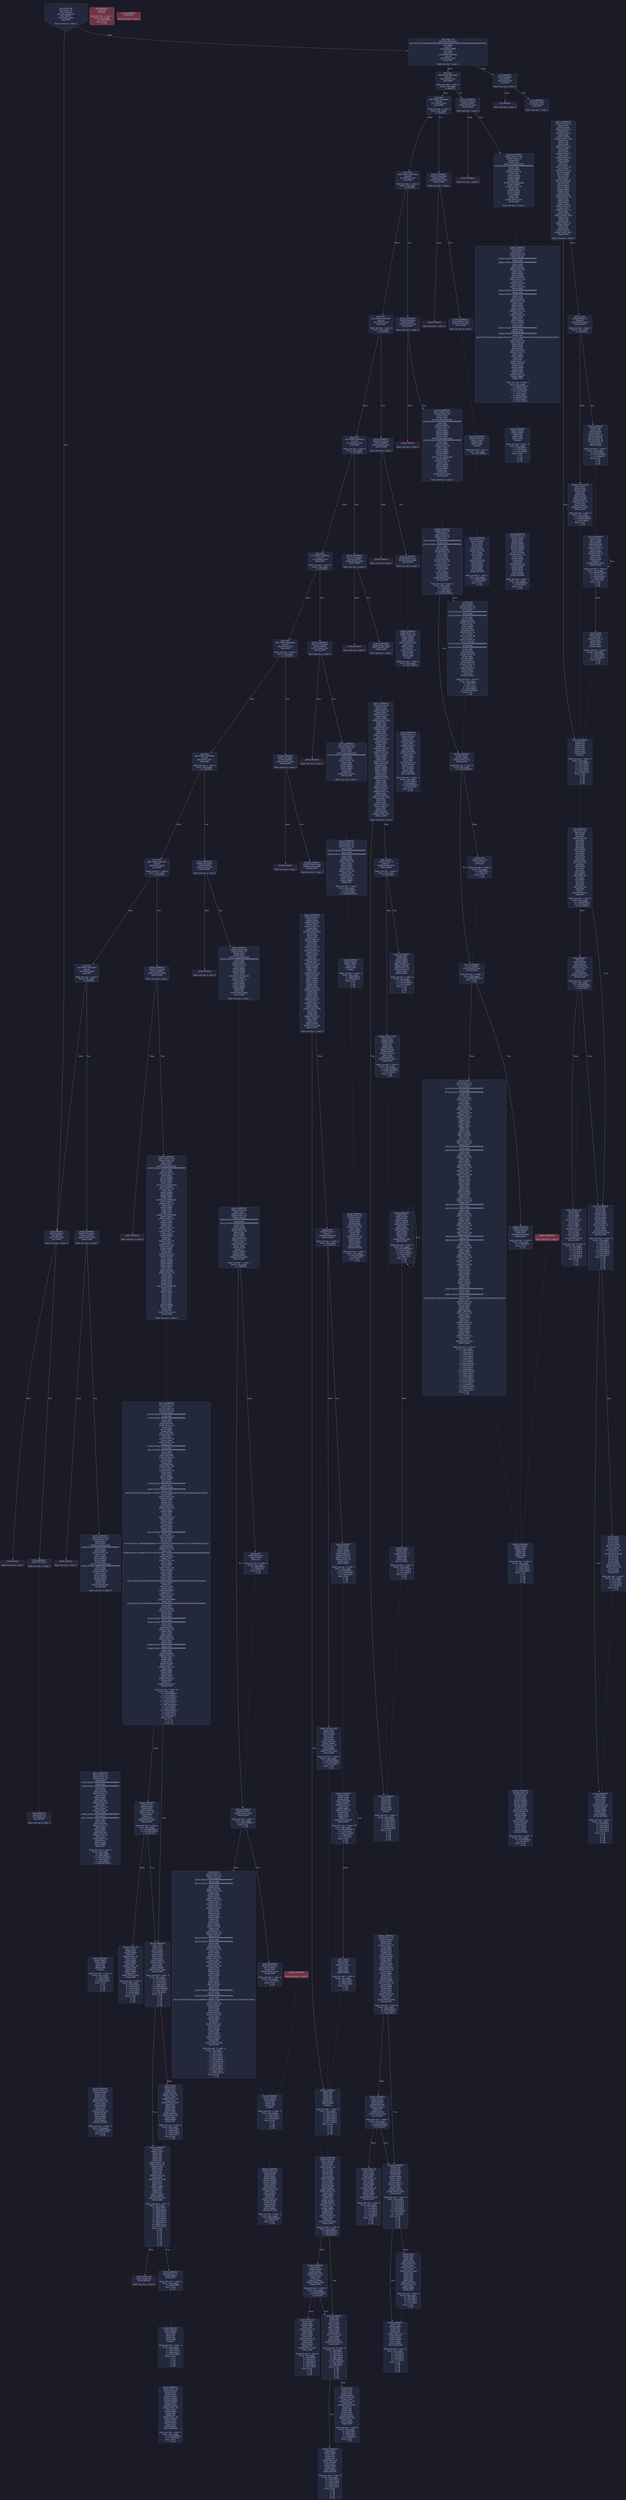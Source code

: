 digraph G {
    node [shape=box, style="filled, rounded", color="#565f89", fontcolor="#c0caf5", fontname="Helvetica", fillcolor="#24283b"];
    edge [color="#414868", fontcolor="#c0caf5", fontname="Helvetica"];
    bgcolor="#1a1b26";
    0 [ label = "[00] PUSH1 60
[02] PUSH1 40
[04] MSTORE
[05] CALLDATASIZE
[06] ISZERO
[07] PUSH2 00ad
[0a] JUMPI

Stack size req: 0, sizeΔ: 0
" shape = invhouse]
    1 [ label = "[0b] PUSH1 00
[0d] CALLDATALOAD
[0e] PUSH29 0100000000000000000000000000000000000000000000000000000000
[2c] SWAP1
[2d] DIV
[2e] PUSH4 ffffffff
[33] AND
[34] DUP1
[35] PUSH4 06fdde03
[3a] EQ
[3b] PUSH2 00c3
[3e] JUMPI

Stack size req: 0, sizeΔ: 1
"]
    2 [ label = "[3f] DUP1
[40] PUSH4 095ea7b3
[45] EQ
[46] PUSH2 015c
[49] JUMPI

Stack size req: 1, sizeΔ: 0
Entry->Op usage:
	0->69:EQ:1
"]
    3 [ label = "[4a] DUP1
[4b] PUSH4 18160ddd
[50] EQ
[51] PUSH2 01b3
[54] JUMPI

Stack size req: 1, sizeΔ: 0
Entry->Op usage:
	0->80:EQ:1
"]
    4 [ label = "[55] DUP1
[56] PUSH4 23b872dd
[5b] EQ
[5c] PUSH2 01d9
[5f] JUMPI

Stack size req: 1, sizeΔ: 0
Entry->Op usage:
	0->91:EQ:1
"]
    5 [ label = "[60] DUP1
[61] PUSH4 313ce567
[66] EQ
[67] PUSH2 024f
[6a] JUMPI

Stack size req: 1, sizeΔ: 0
Entry->Op usage:
	0->102:EQ:1
"]
    6 [ label = "[6b] DUP1
[6c] PUSH4 54fd4d50
[71] EQ
[72] PUSH2 027b
[75] JUMPI

Stack size req: 1, sizeΔ: 0
Entry->Op usage:
	0->113:EQ:1
"]
    7 [ label = "[76] DUP1
[77] PUSH4 70a08231
[7c] EQ
[7d] PUSH2 0314
[80] JUMPI

Stack size req: 1, sizeΔ: 0
Entry->Op usage:
	0->124:EQ:1
"]
    8 [ label = "[81] DUP1
[82] PUSH4 95d89b41
[87] EQ
[88] PUSH2 035e
[8b] JUMPI

Stack size req: 1, sizeΔ: 0
Entry->Op usage:
	0->135:EQ:1
"]
    9 [ label = "[8c] DUP1
[8d] PUSH4 a9059cbb
[92] EQ
[93] PUSH2 03f7
[96] JUMPI

Stack size req: 1, sizeΔ: 0
Entry->Op usage:
	0->146:EQ:1
"]
    10 [ label = "[97] DUP1
[98] PUSH4 cae9ca51
[9d] EQ
[9e] PUSH2 044e
[a1] JUMPI

Stack size req: 1, sizeΔ: 0
Entry->Op usage:
	0->157:EQ:1
"]
    11 [ label = "[a2] DUP1
[a3] PUSH4 dd62ed3e
[a8] EQ
[a9] PUSH2 04e8
[ac] JUMPI

Stack size req: 1, sizeΔ: 0
Entry->Op usage:
	0->168:EQ:1
"]
    12 [ label = "[ad] JUMPDEST
[ae] CALLVALUE
[af] ISZERO
[b0] PUSH2 00b5
[b3] JUMPI

Stack size req: 0, sizeΔ: 0
"]
    13 [ label = "[b4] INVALID

Stack size req: 0, sizeΔ: 0
" color = "red"]
    14 [ label = "[b5] JUMPDEST
[b6] PUSH2 00c1

Stack size req: 0, sizeΔ: 1
"]
    15 [ label = "[b9] JUMPDEST
[ba] PUSH1 00
[bc] PUSH1 00
[be] REVERT

Stack size req: 0, sizeΔ: 0
" color = "red"]
    16 [ label = "[bf] JUMPDEST
[c0] JUMP
Indirect!

Stack size req: 1, sizeΔ: -1
Entry->Op usage:
	0->192:JUMP:0
Entry->Exit:
	0->😵
" color = "teal" fillcolor = "#703440"]
    17 [ label = "[c1] JUMPDEST
[c2] STOP

Stack size req: 0, sizeΔ: 0
" color = "darkblue" fillcolor = "#703440"]
    18 [ label = "[c3] JUMPDEST
[c4] CALLVALUE
[c5] ISZERO
[c6] PUSH2 00cb
[c9] JUMPI

Stack size req: 0, sizeΔ: 0
"]
    19 [ label = "[ca] INVALID

Stack size req: 0, sizeΔ: 0
" color = "red"]
    20 [ label = "[cb] JUMPDEST
[cc] PUSH2 00d3
[cf] PUSH2 0551
[d2] JUMP

Stack size req: 0, sizeΔ: 1
"]
    21 [ label = "[d3] JUMPDEST
[d4] PUSH1 40
[d6] MLOAD
[d7] DUP1
[d8] DUP1
[d9] PUSH1 20
[db] ADD
[dc] DUP3
[dd] DUP2
[de] SUB
[df] DUP3
[e0] MSTORE
[e1] DUP4
[e2] DUP2
[e3] DUP2
[e4] MLOAD
[e5] DUP2
[e6] MSTORE
[e7] PUSH1 20
[e9] ADD
[ea] SWAP2
[eb] POP
[ec] DUP1
[ed] MLOAD
[ee] SWAP1
[ef] PUSH1 20
[f1] ADD
[f2] SWAP1
[f3] DUP1
[f4] DUP4
[f5] DUP4
[f6] PUSH1 00
[f8] DUP4
[f9] EQ
[fa] PUSH2 0122
[fd] JUMPI

Stack size req: 1, sizeΔ: 8
Entry->Op usage:
	0->228:MLOAD:0
	0->237:MLOAD:0
	0->241:ADD:1
"]
    22 [ label = "[fe] JUMPDEST
[ff] DUP1
[0100] MLOAD
[0101] DUP3
[0102] MSTORE
[0103] PUSH1 20
[0105] DUP4
[0106] GT
[0107] ISZERO
[0108] PUSH2 0122
[010b] JUMPI

Stack size req: 3, sizeΔ: 0
Entry->Op usage:
	0->256:MLOAD:0
	1->258:MSTORE:0
	2->262:GT:0
"]
    23 [ label = "[010c] PUSH1 20
[010e] DUP3
[010f] ADD
[0110] SWAP2
[0111] POP
[0112] PUSH1 20
[0114] DUP2
[0115] ADD
[0116] SWAP1
[0117] POP
[0118] PUSH1 20
[011a] DUP4
[011b] SUB
[011c] SWAP3
[011d] POP
[011e] PUSH2 00fe
[0121] JUMP

Stack size req: 3, sizeΔ: 0
Entry->Op usage:
	0->277:ADD:0
	0->279:POP:0
	1->271:ADD:0
	1->273:POP:0
	2->283:SUB:0
	2->285:POP:0
Entry->Exit:
	0->😵
	1->😵
	2->😵
"]
    24 [ label = "[0122] JUMPDEST
[0123] POP
[0124] POP
[0125] POP
[0126] SWAP1
[0127] POP
[0128] SWAP1
[0129] DUP2
[012a] ADD
[012b] SWAP1
[012c] PUSH1 1f
[012e] AND
[012f] DUP1
[0130] ISZERO
[0131] PUSH2 014e
[0134] JUMPI

Stack size req: 6, sizeΔ: -4
Entry->Op usage:
	0->291:POP:0
	1->292:POP:0
	2->293:POP:0
	3->298:ADD:0
	3->302:AND:1
	3->304:ISZERO:0
	4->295:POP:0
	5->298:ADD:1
Entry->Exit:
	0->😵
	1->😵
	2->😵
	3->0
	4->😵
	5->😵
"]
    25 [ label = "[0135] DUP1
[0136] DUP3
[0137] SUB
[0138] DUP1
[0139] MLOAD
[013a] PUSH1 01
[013c] DUP4
[013d] PUSH1 20
[013f] SUB
[0140] PUSH2 0100
[0143] EXP
[0144] SUB
[0145] NOT
[0146] AND
[0147] DUP2
[0148] MSTORE
[0149] PUSH1 20
[014b] ADD
[014c] SWAP2
[014d] POP

Stack size req: 2, sizeΔ: 0
Entry->Op usage:
	0->311:SUB:1
	0->319:SUB:1
	1->311:SUB:0
	1->333:POP:0
Entry->Exit:
	1->😵
"]
    26 [ label = "[014e] JUMPDEST
[014f] POP
[0150] SWAP3
[0151] POP
[0152] POP
[0153] POP
[0154] PUSH1 40
[0156] MLOAD
[0157] DUP1
[0158] SWAP2
[0159] SUB
[015a] SWAP1
[015b] RETURN

Stack size req: 5, sizeΔ: -5
Entry->Op usage:
	0->335:POP:0
	1->345:SUB:0
	2->338:POP:0
	3->339:POP:0
	4->337:POP:0
Entry->Exit:
	0->😵
	1->😵
	2->😵
	3->😵
	4->😵
" color = "darkblue"]
    27 [ label = "[015c] JUMPDEST
[015d] CALLVALUE
[015e] ISZERO
[015f] PUSH2 0164
[0162] JUMPI

Stack size req: 0, sizeΔ: 0
"]
    28 [ label = "[0163] INVALID

Stack size req: 0, sizeΔ: 0
" color = "red"]
    29 [ label = "[0164] JUMPDEST
[0165] PUSH2 0199
[0168] PUSH1 04
[016a] DUP1
[016b] DUP1
[016c] CALLDATALOAD
[016d] PUSH20 ffffffffffffffffffffffffffffffffffffffff
[0182] AND
[0183] SWAP1
[0184] PUSH1 20
[0186] ADD
[0187] SWAP1
[0188] SWAP2
[0189] SWAP1
[018a] DUP1
[018b] CALLDATALOAD
[018c] SWAP1
[018d] PUSH1 20
[018f] ADD
[0190] SWAP1
[0191] SWAP2
[0192] SWAP1
[0193] POP
[0194] POP
[0195] PUSH2 05ef
[0198] JUMP

Stack size req: 0, sizeΔ: 3
"]
    30 [ label = "[0199] JUMPDEST
[019a] PUSH1 40
[019c] MLOAD
[019d] DUP1
[019e] DUP3
[019f] ISZERO
[01a0] ISZERO
[01a1] ISZERO
[01a2] ISZERO
[01a3] DUP2
[01a4] MSTORE
[01a5] PUSH1 20
[01a7] ADD
[01a8] SWAP2
[01a9] POP
[01aa] POP
[01ab] PUSH1 40
[01ad] MLOAD
[01ae] DUP1
[01af] SWAP2
[01b0] SUB
[01b1] SWAP1
[01b2] RETURN

Stack size req: 1, sizeΔ: -1
Entry->Op usage:
	0->415:ISZERO:0
	0->425:POP:0
Entry->Exit:
	0->😵
" color = "darkblue"]
    31 [ label = "[01b3] JUMPDEST
[01b4] CALLVALUE
[01b5] ISZERO
[01b6] PUSH2 01bb
[01b9] JUMPI

Stack size req: 0, sizeΔ: 0
"]
    32 [ label = "[01ba] INVALID

Stack size req: 0, sizeΔ: 0
" color = "red"]
    33 [ label = "[01bb] JUMPDEST
[01bc] PUSH2 01c3
[01bf] PUSH2 06e2
[01c2] JUMP

Stack size req: 0, sizeΔ: 1
"]
    34 [ label = "[01c3] JUMPDEST
[01c4] PUSH1 40
[01c6] MLOAD
[01c7] DUP1
[01c8] DUP3
[01c9] DUP2
[01ca] MSTORE
[01cb] PUSH1 20
[01cd] ADD
[01ce] SWAP2
[01cf] POP
[01d0] POP
[01d1] PUSH1 40
[01d3] MLOAD
[01d4] DUP1
[01d5] SWAP2
[01d6] SUB
[01d7] SWAP1
[01d8] RETURN

Stack size req: 1, sizeΔ: -1
Entry->Op usage:
	0->458:MSTORE:1
	0->463:POP:0
Entry->Exit:
	0->😵
" color = "darkblue"]
    35 [ label = "[01d9] JUMPDEST
[01da] CALLVALUE
[01db] ISZERO
[01dc] PUSH2 01e1
[01df] JUMPI

Stack size req: 0, sizeΔ: 0
"]
    36 [ label = "[01e0] INVALID

Stack size req: 0, sizeΔ: 0
" color = "red"]
    37 [ label = "[01e1] JUMPDEST
[01e2] PUSH2 0235
[01e5] PUSH1 04
[01e7] DUP1
[01e8] DUP1
[01e9] CALLDATALOAD
[01ea] PUSH20 ffffffffffffffffffffffffffffffffffffffff
[01ff] AND
[0200] SWAP1
[0201] PUSH1 20
[0203] ADD
[0204] SWAP1
[0205] SWAP2
[0206] SWAP1
[0207] DUP1
[0208] CALLDATALOAD
[0209] PUSH20 ffffffffffffffffffffffffffffffffffffffff
[021e] AND
[021f] SWAP1
[0220] PUSH1 20
[0222] ADD
[0223] SWAP1
[0224] SWAP2
[0225] SWAP1
[0226] DUP1
[0227] CALLDATALOAD
[0228] SWAP1
[0229] PUSH1 20
[022b] ADD
[022c] SWAP1
[022d] SWAP2
[022e] SWAP1
[022f] POP
[0230] POP
[0231] PUSH2 06e8
[0234] JUMP

Stack size req: 0, sizeΔ: 4
"]
    38 [ label = "[0235] JUMPDEST
[0236] PUSH1 40
[0238] MLOAD
[0239] DUP1
[023a] DUP3
[023b] ISZERO
[023c] ISZERO
[023d] ISZERO
[023e] ISZERO
[023f] DUP2
[0240] MSTORE
[0241] PUSH1 20
[0243] ADD
[0244] SWAP2
[0245] POP
[0246] POP
[0247] PUSH1 40
[0249] MLOAD
[024a] DUP1
[024b] SWAP2
[024c] SUB
[024d] SWAP1
[024e] RETURN

Stack size req: 1, sizeΔ: -1
Entry->Op usage:
	0->571:ISZERO:0
	0->581:POP:0
Entry->Exit:
	0->😵
" color = "darkblue"]
    39 [ label = "[024f] JUMPDEST
[0250] CALLVALUE
[0251] ISZERO
[0252] PUSH2 0257
[0255] JUMPI

Stack size req: 0, sizeΔ: 0
"]
    40 [ label = "[0256] INVALID

Stack size req: 0, sizeΔ: 0
" color = "red"]
    41 [ label = "[0257] JUMPDEST
[0258] PUSH2 025f
[025b] PUSH2 0969
[025e] JUMP

Stack size req: 0, sizeΔ: 1
"]
    42 [ label = "[025f] JUMPDEST
[0260] PUSH1 40
[0262] MLOAD
[0263] DUP1
[0264] DUP3
[0265] PUSH1 ff
[0267] AND
[0268] PUSH1 ff
[026a] AND
[026b] DUP2
[026c] MSTORE
[026d] PUSH1 20
[026f] ADD
[0270] SWAP2
[0271] POP
[0272] POP
[0273] PUSH1 40
[0275] MLOAD
[0276] DUP1
[0277] SWAP2
[0278] SUB
[0279] SWAP1
[027a] RETURN

Stack size req: 1, sizeΔ: -1
Entry->Op usage:
	0->615:AND:1
	0->618:AND:1
	0->620:MSTORE:1
	0->625:POP:0
Entry->Exit:
	0->😵
" color = "darkblue"]
    43 [ label = "[027b] JUMPDEST
[027c] CALLVALUE
[027d] ISZERO
[027e] PUSH2 0283
[0281] JUMPI

Stack size req: 0, sizeΔ: 0
"]
    44 [ label = "[0282] INVALID

Stack size req: 0, sizeΔ: 0
" color = "red"]
    45 [ label = "[0283] JUMPDEST
[0284] PUSH2 028b
[0287] PUSH2 097c
[028a] JUMP

Stack size req: 0, sizeΔ: 1
"]
    46 [ label = "[028b] JUMPDEST
[028c] PUSH1 40
[028e] MLOAD
[028f] DUP1
[0290] DUP1
[0291] PUSH1 20
[0293] ADD
[0294] DUP3
[0295] DUP2
[0296] SUB
[0297] DUP3
[0298] MSTORE
[0299] DUP4
[029a] DUP2
[029b] DUP2
[029c] MLOAD
[029d] DUP2
[029e] MSTORE
[029f] PUSH1 20
[02a1] ADD
[02a2] SWAP2
[02a3] POP
[02a4] DUP1
[02a5] MLOAD
[02a6] SWAP1
[02a7] PUSH1 20
[02a9] ADD
[02aa] SWAP1
[02ab] DUP1
[02ac] DUP4
[02ad] DUP4
[02ae] PUSH1 00
[02b0] DUP4
[02b1] EQ
[02b2] PUSH2 02da
[02b5] JUMPI

Stack size req: 1, sizeΔ: 8
Entry->Op usage:
	0->668:MLOAD:0
	0->677:MLOAD:0
	0->681:ADD:1
"]
    47 [ label = "[02b6] JUMPDEST
[02b7] DUP1
[02b8] MLOAD
[02b9] DUP3
[02ba] MSTORE
[02bb] PUSH1 20
[02bd] DUP4
[02be] GT
[02bf] ISZERO
[02c0] PUSH2 02da
[02c3] JUMPI

Stack size req: 3, sizeΔ: 0
Entry->Op usage:
	0->696:MLOAD:0
	1->698:MSTORE:0
	2->702:GT:0
"]
    48 [ label = "[02c4] PUSH1 20
[02c6] DUP3
[02c7] ADD
[02c8] SWAP2
[02c9] POP
[02ca] PUSH1 20
[02cc] DUP2
[02cd] ADD
[02ce] SWAP1
[02cf] POP
[02d0] PUSH1 20
[02d2] DUP4
[02d3] SUB
[02d4] SWAP3
[02d5] POP
[02d6] PUSH2 02b6
[02d9] JUMP

Stack size req: 3, sizeΔ: 0
Entry->Op usage:
	0->717:ADD:0
	0->719:POP:0
	1->711:ADD:0
	1->713:POP:0
	2->723:SUB:0
	2->725:POP:0
Entry->Exit:
	0->😵
	1->😵
	2->😵
"]
    49 [ label = "[02da] JUMPDEST
[02db] POP
[02dc] POP
[02dd] POP
[02de] SWAP1
[02df] POP
[02e0] SWAP1
[02e1] DUP2
[02e2] ADD
[02e3] SWAP1
[02e4] PUSH1 1f
[02e6] AND
[02e7] DUP1
[02e8] ISZERO
[02e9] PUSH2 0306
[02ec] JUMPI

Stack size req: 6, sizeΔ: -4
Entry->Op usage:
	0->731:POP:0
	1->732:POP:0
	2->733:POP:0
	3->738:ADD:0
	3->742:AND:1
	3->744:ISZERO:0
	4->735:POP:0
	5->738:ADD:1
Entry->Exit:
	0->😵
	1->😵
	2->😵
	3->0
	4->😵
	5->😵
"]
    50 [ label = "[02ed] DUP1
[02ee] DUP3
[02ef] SUB
[02f0] DUP1
[02f1] MLOAD
[02f2] PUSH1 01
[02f4] DUP4
[02f5] PUSH1 20
[02f7] SUB
[02f8] PUSH2 0100
[02fb] EXP
[02fc] SUB
[02fd] NOT
[02fe] AND
[02ff] DUP2
[0300] MSTORE
[0301] PUSH1 20
[0303] ADD
[0304] SWAP2
[0305] POP

Stack size req: 2, sizeΔ: 0
Entry->Op usage:
	0->751:SUB:1
	0->759:SUB:1
	1->751:SUB:0
	1->773:POP:0
Entry->Exit:
	1->😵
"]
    51 [ label = "[0306] JUMPDEST
[0307] POP
[0308] SWAP3
[0309] POP
[030a] POP
[030b] POP
[030c] PUSH1 40
[030e] MLOAD
[030f] DUP1
[0310] SWAP2
[0311] SUB
[0312] SWAP1
[0313] RETURN

Stack size req: 5, sizeΔ: -5
Entry->Op usage:
	0->775:POP:0
	1->785:SUB:0
	2->778:POP:0
	3->779:POP:0
	4->777:POP:0
Entry->Exit:
	0->😵
	1->😵
	2->😵
	3->😵
	4->😵
" color = "darkblue"]
    52 [ label = "[0314] JUMPDEST
[0315] CALLVALUE
[0316] ISZERO
[0317] PUSH2 031c
[031a] JUMPI

Stack size req: 0, sizeΔ: 0
"]
    53 [ label = "[031b] INVALID

Stack size req: 0, sizeΔ: 0
" color = "red"]
    54 [ label = "[031c] JUMPDEST
[031d] PUSH2 0348
[0320] PUSH1 04
[0322] DUP1
[0323] DUP1
[0324] CALLDATALOAD
[0325] PUSH20 ffffffffffffffffffffffffffffffffffffffff
[033a] AND
[033b] SWAP1
[033c] PUSH1 20
[033e] ADD
[033f] SWAP1
[0340] SWAP2
[0341] SWAP1
[0342] POP
[0343] POP
[0344] PUSH2 0a1a
[0347] JUMP

Stack size req: 0, sizeΔ: 2
"]
    55 [ label = "[0348] JUMPDEST
[0349] PUSH1 40
[034b] MLOAD
[034c] DUP1
[034d] DUP3
[034e] DUP2
[034f] MSTORE
[0350] PUSH1 20
[0352] ADD
[0353] SWAP2
[0354] POP
[0355] POP
[0356] PUSH1 40
[0358] MLOAD
[0359] DUP1
[035a] SWAP2
[035b] SUB
[035c] SWAP1
[035d] RETURN

Stack size req: 1, sizeΔ: -1
Entry->Op usage:
	0->847:MSTORE:1
	0->852:POP:0
Entry->Exit:
	0->😵
" color = "darkblue"]
    56 [ label = "[035e] JUMPDEST
[035f] CALLVALUE
[0360] ISZERO
[0361] PUSH2 0366
[0364] JUMPI

Stack size req: 0, sizeΔ: 0
"]
    57 [ label = "[0365] INVALID

Stack size req: 0, sizeΔ: 0
" color = "red"]
    58 [ label = "[0366] JUMPDEST
[0367] PUSH2 036e
[036a] PUSH2 0a64
[036d] JUMP

Stack size req: 0, sizeΔ: 1
"]
    59 [ label = "[036e] JUMPDEST
[036f] PUSH1 40
[0371] MLOAD
[0372] DUP1
[0373] DUP1
[0374] PUSH1 20
[0376] ADD
[0377] DUP3
[0378] DUP2
[0379] SUB
[037a] DUP3
[037b] MSTORE
[037c] DUP4
[037d] DUP2
[037e] DUP2
[037f] MLOAD
[0380] DUP2
[0381] MSTORE
[0382] PUSH1 20
[0384] ADD
[0385] SWAP2
[0386] POP
[0387] DUP1
[0388] MLOAD
[0389] SWAP1
[038a] PUSH1 20
[038c] ADD
[038d] SWAP1
[038e] DUP1
[038f] DUP4
[0390] DUP4
[0391] PUSH1 00
[0393] DUP4
[0394] EQ
[0395] PUSH2 03bd
[0398] JUMPI

Stack size req: 1, sizeΔ: 8
Entry->Op usage:
	0->895:MLOAD:0
	0->904:MLOAD:0
	0->908:ADD:1
"]
    60 [ label = "[0399] JUMPDEST
[039a] DUP1
[039b] MLOAD
[039c] DUP3
[039d] MSTORE
[039e] PUSH1 20
[03a0] DUP4
[03a1] GT
[03a2] ISZERO
[03a3] PUSH2 03bd
[03a6] JUMPI

Stack size req: 3, sizeΔ: 0
Entry->Op usage:
	0->923:MLOAD:0
	1->925:MSTORE:0
	2->929:GT:0
"]
    61 [ label = "[03a7] PUSH1 20
[03a9] DUP3
[03aa] ADD
[03ab] SWAP2
[03ac] POP
[03ad] PUSH1 20
[03af] DUP2
[03b0] ADD
[03b1] SWAP1
[03b2] POP
[03b3] PUSH1 20
[03b5] DUP4
[03b6] SUB
[03b7] SWAP3
[03b8] POP
[03b9] PUSH2 0399
[03bc] JUMP

Stack size req: 3, sizeΔ: 0
Entry->Op usage:
	0->944:ADD:0
	0->946:POP:0
	1->938:ADD:0
	1->940:POP:0
	2->950:SUB:0
	2->952:POP:0
Entry->Exit:
	0->😵
	1->😵
	2->😵
"]
    62 [ label = "[03bd] JUMPDEST
[03be] POP
[03bf] POP
[03c0] POP
[03c1] SWAP1
[03c2] POP
[03c3] SWAP1
[03c4] DUP2
[03c5] ADD
[03c6] SWAP1
[03c7] PUSH1 1f
[03c9] AND
[03ca] DUP1
[03cb] ISZERO
[03cc] PUSH2 03e9
[03cf] JUMPI

Stack size req: 6, sizeΔ: -4
Entry->Op usage:
	0->958:POP:0
	1->959:POP:0
	2->960:POP:0
	3->965:ADD:0
	3->969:AND:1
	3->971:ISZERO:0
	4->962:POP:0
	5->965:ADD:1
Entry->Exit:
	0->😵
	1->😵
	2->😵
	3->0
	4->😵
	5->😵
"]
    63 [ label = "[03d0] DUP1
[03d1] DUP3
[03d2] SUB
[03d3] DUP1
[03d4] MLOAD
[03d5] PUSH1 01
[03d7] DUP4
[03d8] PUSH1 20
[03da] SUB
[03db] PUSH2 0100
[03de] EXP
[03df] SUB
[03e0] NOT
[03e1] AND
[03e2] DUP2
[03e3] MSTORE
[03e4] PUSH1 20
[03e6] ADD
[03e7] SWAP2
[03e8] POP

Stack size req: 2, sizeΔ: 0
Entry->Op usage:
	0->978:SUB:1
	0->986:SUB:1
	1->978:SUB:0
	1->1000:POP:0
Entry->Exit:
	1->😵
"]
    64 [ label = "[03e9] JUMPDEST
[03ea] POP
[03eb] SWAP3
[03ec] POP
[03ed] POP
[03ee] POP
[03ef] PUSH1 40
[03f1] MLOAD
[03f2] DUP1
[03f3] SWAP2
[03f4] SUB
[03f5] SWAP1
[03f6] RETURN

Stack size req: 5, sizeΔ: -5
Entry->Op usage:
	0->1002:POP:0
	1->1012:SUB:0
	2->1005:POP:0
	3->1006:POP:0
	4->1004:POP:0
Entry->Exit:
	0->😵
	1->😵
	2->😵
	3->😵
	4->😵
" color = "darkblue"]
    65 [ label = "[03f7] JUMPDEST
[03f8] CALLVALUE
[03f9] ISZERO
[03fa] PUSH2 03ff
[03fd] JUMPI

Stack size req: 0, sizeΔ: 0
"]
    66 [ label = "[03fe] INVALID

Stack size req: 0, sizeΔ: 0
" color = "red"]
    67 [ label = "[03ff] JUMPDEST
[0400] PUSH2 0434
[0403] PUSH1 04
[0405] DUP1
[0406] DUP1
[0407] CALLDATALOAD
[0408] PUSH20 ffffffffffffffffffffffffffffffffffffffff
[041d] AND
[041e] SWAP1
[041f] PUSH1 20
[0421] ADD
[0422] SWAP1
[0423] SWAP2
[0424] SWAP1
[0425] DUP1
[0426] CALLDATALOAD
[0427] SWAP1
[0428] PUSH1 20
[042a] ADD
[042b] SWAP1
[042c] SWAP2
[042d] SWAP1
[042e] POP
[042f] POP
[0430] PUSH2 0b02
[0433] JUMP

Stack size req: 0, sizeΔ: 3
"]
    68 [ label = "[0434] JUMPDEST
[0435] PUSH1 40
[0437] MLOAD
[0438] DUP1
[0439] DUP3
[043a] ISZERO
[043b] ISZERO
[043c] ISZERO
[043d] ISZERO
[043e] DUP2
[043f] MSTORE
[0440] PUSH1 20
[0442] ADD
[0443] SWAP2
[0444] POP
[0445] POP
[0446] PUSH1 40
[0448] MLOAD
[0449] DUP1
[044a] SWAP2
[044b] SUB
[044c] SWAP1
[044d] RETURN

Stack size req: 1, sizeΔ: -1
Entry->Op usage:
	0->1082:ISZERO:0
	0->1092:POP:0
Entry->Exit:
	0->😵
" color = "darkblue"]
    69 [ label = "[044e] JUMPDEST
[044f] CALLVALUE
[0450] ISZERO
[0451] PUSH2 0456
[0454] JUMPI

Stack size req: 0, sizeΔ: 0
"]
    70 [ label = "[0455] INVALID

Stack size req: 0, sizeΔ: 0
" color = "red"]
    71 [ label = "[0456] JUMPDEST
[0457] PUSH2 04ce
[045a] PUSH1 04
[045c] DUP1
[045d] DUP1
[045e] CALLDATALOAD
[045f] PUSH20 ffffffffffffffffffffffffffffffffffffffff
[0474] AND
[0475] SWAP1
[0476] PUSH1 20
[0478] ADD
[0479] SWAP1
[047a] SWAP2
[047b] SWAP1
[047c] DUP1
[047d] CALLDATALOAD
[047e] SWAP1
[047f] PUSH1 20
[0481] ADD
[0482] SWAP1
[0483] SWAP2
[0484] SWAP1
[0485] DUP1
[0486] CALLDATALOAD
[0487] SWAP1
[0488] PUSH1 20
[048a] ADD
[048b] SWAP1
[048c] DUP3
[048d] ADD
[048e] DUP1
[048f] CALLDATALOAD
[0490] SWAP1
[0491] PUSH1 20
[0493] ADD
[0494] SWAP1
[0495] DUP1
[0496] DUP1
[0497] PUSH1 1f
[0499] ADD
[049a] PUSH1 20
[049c] DUP1
[049d] SWAP2
[049e] DIV
[049f] MUL
[04a0] PUSH1 20
[04a2] ADD
[04a3] PUSH1 40
[04a5] MLOAD
[04a6] SWAP1
[04a7] DUP2
[04a8] ADD
[04a9] PUSH1 40
[04ab] MSTORE
[04ac] DUP1
[04ad] SWAP4
[04ae] SWAP3
[04af] SWAP2
[04b0] SWAP1
[04b1] DUP2
[04b2] DUP2
[04b3] MSTORE
[04b4] PUSH1 20
[04b6] ADD
[04b7] DUP4
[04b8] DUP4
[04b9] DUP1
[04ba] DUP3
[04bb] DUP5
[04bc] CALLDATACOPY
[04bd] DUP3
[04be] ADD
[04bf] SWAP2
[04c0] POP
[04c1] POP
[04c2] POP
[04c3] POP
[04c4] POP
[04c5] POP
[04c6] SWAP2
[04c7] SWAP1
[04c8] POP
[04c9] POP
[04ca] PUSH2 0c70
[04cd] JUMP

Stack size req: 0, sizeΔ: 4
"]
    72 [ label = "[04ce] JUMPDEST
[04cf] PUSH1 40
[04d1] MLOAD
[04d2] DUP1
[04d3] DUP3
[04d4] ISZERO
[04d5] ISZERO
[04d6] ISZERO
[04d7] ISZERO
[04d8] DUP2
[04d9] MSTORE
[04da] PUSH1 20
[04dc] ADD
[04dd] SWAP2
[04de] POP
[04df] POP
[04e0] PUSH1 40
[04e2] MLOAD
[04e3] DUP1
[04e4] SWAP2
[04e5] SUB
[04e6] SWAP1
[04e7] RETURN

Stack size req: 1, sizeΔ: -1
Entry->Op usage:
	0->1236:ISZERO:0
	0->1246:POP:0
Entry->Exit:
	0->😵
" color = "darkblue"]
    73 [ label = "[04e8] JUMPDEST
[04e9] CALLVALUE
[04ea] ISZERO
[04eb] PUSH2 04f0
[04ee] JUMPI

Stack size req: 0, sizeΔ: 0
"]
    74 [ label = "[04ef] INVALID

Stack size req: 0, sizeΔ: 0
" color = "red"]
    75 [ label = "[04f0] JUMPDEST
[04f1] PUSH2 053b
[04f4] PUSH1 04
[04f6] DUP1
[04f7] DUP1
[04f8] CALLDATALOAD
[04f9] PUSH20 ffffffffffffffffffffffffffffffffffffffff
[050e] AND
[050f] SWAP1
[0510] PUSH1 20
[0512] ADD
[0513] SWAP1
[0514] SWAP2
[0515] SWAP1
[0516] DUP1
[0517] CALLDATALOAD
[0518] PUSH20 ffffffffffffffffffffffffffffffffffffffff
[052d] AND
[052e] SWAP1
[052f] PUSH1 20
[0531] ADD
[0532] SWAP1
[0533] SWAP2
[0534] SWAP1
[0535] POP
[0536] POP
[0537] PUSH2 0f21
[053a] JUMP

Stack size req: 0, sizeΔ: 3
"]
    76 [ label = "[053b] JUMPDEST
[053c] PUSH1 40
[053e] MLOAD
[053f] DUP1
[0540] DUP3
[0541] DUP2
[0542] MSTORE
[0543] PUSH1 20
[0545] ADD
[0546] SWAP2
[0547] POP
[0548] POP
[0549] PUSH1 40
[054b] MLOAD
[054c] DUP1
[054d] SWAP2
[054e] SUB
[054f] SWAP1
[0550] RETURN

Stack size req: 1, sizeΔ: -1
Entry->Op usage:
	0->1346:MSTORE:1
	0->1351:POP:0
Entry->Exit:
	0->😵
" color = "darkblue"]
    77 [ label = "[0551] JUMPDEST
[0552] PUSH1 03
[0554] DUP1
[0555] SLOAD
[0556] PUSH1 01
[0558] DUP2
[0559] PUSH1 01
[055b] AND
[055c] ISZERO
[055d] PUSH2 0100
[0560] MUL
[0561] SUB
[0562] AND
[0563] PUSH1 02
[0565] SWAP1
[0566] DIV
[0567] DUP1
[0568] PUSH1 1f
[056a] ADD
[056b] PUSH1 20
[056d] DUP1
[056e] SWAP2
[056f] DIV
[0570] MUL
[0571] PUSH1 20
[0573] ADD
[0574] PUSH1 40
[0576] MLOAD
[0577] SWAP1
[0578] DUP2
[0579] ADD
[057a] PUSH1 40
[057c] MSTORE
[057d] DUP1
[057e] SWAP3
[057f] SWAP2
[0580] SWAP1
[0581] DUP2
[0582] DUP2
[0583] MSTORE
[0584] PUSH1 20
[0586] ADD
[0587] DUP3
[0588] DUP1
[0589] SLOAD
[058a] PUSH1 01
[058c] DUP2
[058d] PUSH1 01
[058f] AND
[0590] ISZERO
[0591] PUSH2 0100
[0594] MUL
[0595] SUB
[0596] AND
[0597] PUSH1 02
[0599] SWAP1
[059a] DIV
[059b] DUP1
[059c] ISZERO
[059d] PUSH2 05e7
[05a0] JUMPI

Stack size req: 0, sizeΔ: 6
"]
    78 [ label = "[05a1] DUP1
[05a2] PUSH1 1f
[05a4] LT
[05a5] PUSH2 05bc
[05a8] JUMPI

Stack size req: 1, sizeΔ: 0
Entry->Op usage:
	0->1444:LT:1
"]
    79 [ label = "[05a9] PUSH2 0100
[05ac] DUP1
[05ad] DUP4
[05ae] SLOAD
[05af] DIV
[05b0] MUL
[05b1] DUP4
[05b2] MSTORE
[05b3] SWAP2
[05b4] PUSH1 20
[05b6] ADD
[05b7] SWAP2
[05b8] PUSH2 05e7
[05bb] JUMP

Stack size req: 3, sizeΔ: 0
Entry->Op usage:
	1->1454:SLOAD:0
	2->1458:MSTORE:0
	2->1462:ADD:1
Entry->Exit:
	2->😵
"]
    80 [ label = "[05bc] JUMPDEST
[05bd] DUP3
[05be] ADD
[05bf] SWAP2
[05c0] SWAP1
[05c1] PUSH1 00
[05c3] MSTORE
[05c4] PUSH1 20
[05c6] PUSH1 00
[05c8] SHA3
[05c9] SWAP1

Stack size req: 3, sizeΔ: 0
Entry->Op usage:
	0->1470:ADD:1
	1->1475:MSTORE:1
	2->1470:ADD:0
Entry->Exit:
	0->😵
	1->😵
	2->0
"]
    81 [ label = "[05ca] JUMPDEST
[05cb] DUP2
[05cc] SLOAD
[05cd] DUP2
[05ce] MSTORE
[05cf] SWAP1
[05d0] PUSH1 01
[05d2] ADD
[05d3] SWAP1
[05d4] PUSH1 20
[05d6] ADD
[05d7] DUP1
[05d8] DUP4
[05d9] GT
[05da] PUSH2 05ca
[05dd] JUMPI

Stack size req: 3, sizeΔ: 0
Entry->Op usage:
	0->1486:MSTORE:0
	0->1494:ADD:1
	1->1484:SLOAD:0
	1->1490:ADD:1
	2->1497:GT:0
Entry->Exit:
	0->😵
	1->😵
"]
    82 [ label = "[05de] DUP3
[05df] SWAP1
[05e0] SUB
[05e1] PUSH1 1f
[05e3] AND
[05e4] DUP3
[05e5] ADD
[05e6] SWAP2

Stack size req: 3, sizeΔ: 0
Entry->Op usage:
	0->1504:SUB:0
	2->1504:SUB:1
	2->1509:ADD:0
Entry->Exit:
	0->😵
	2->0
"]
    83 [ label = "[05e7] JUMPDEST
[05e8] POP
[05e9] POP
[05ea] POP
[05eb] POP
[05ec] POP
[05ed] DUP2
[05ee] JUMP
Indirect!

Stack size req: 7, sizeΔ: -5
Entry->Op usage:
	0->1512:POP:0
	1->1513:POP:0
	2->1514:POP:0
	3->1515:POP:0
	4->1516:POP:0
	6->1518:JUMP:0
Entry->Exit:
	0->😵
	1->😵
	2->😵
	3->😵
	4->😵
" color = "teal"]
    84 [ label = "[05ef] JUMPDEST
[05f0] PUSH1 00
[05f2] DUP2
[05f3] PUSH1 02
[05f5] PUSH1 00
[05f7] CALLER
[05f8] PUSH20 ffffffffffffffffffffffffffffffffffffffff
[060d] AND
[060e] PUSH20 ffffffffffffffffffffffffffffffffffffffff
[0623] AND
[0624] DUP2
[0625] MSTORE
[0626] PUSH1 20
[0628] ADD
[0629] SWAP1
[062a] DUP2
[062b] MSTORE
[062c] PUSH1 20
[062e] ADD
[062f] PUSH1 00
[0631] SHA3
[0632] PUSH1 00
[0634] DUP6
[0635] PUSH20 ffffffffffffffffffffffffffffffffffffffff
[064a] AND
[064b] PUSH20 ffffffffffffffffffffffffffffffffffffffff
[0660] AND
[0661] DUP2
[0662] MSTORE
[0663] PUSH1 20
[0665] ADD
[0666] SWAP1
[0667] DUP2
[0668] MSTORE
[0669] PUSH1 20
[066b] ADD
[066c] PUSH1 00
[066e] SHA3
[066f] DUP2
[0670] SWAP1
[0671] SSTORE
[0672] POP
[0673] DUP3
[0674] PUSH20 ffffffffffffffffffffffffffffffffffffffff
[0689] AND
[068a] CALLER
[068b] PUSH20 ffffffffffffffffffffffffffffffffffffffff
[06a0] AND
[06a1] PUSH32 8c5be1e5ebec7d5bd14f71427d1e84f3dd0314c0f7b2291e5b200ac8c7c3b925
[06c2] DUP5
[06c3] PUSH1 40
[06c5] MLOAD
[06c6] DUP1
[06c7] DUP3
[06c8] DUP2
[06c9] MSTORE
[06ca] PUSH1 20
[06cc] ADD
[06cd] SWAP2
[06ce] POP
[06cf] POP
[06d0] PUSH1 40
[06d2] MLOAD
[06d3] DUP1
[06d4] SWAP2
[06d5] SUB
[06d6] SWAP1
[06d7] LOG3
[06d8] PUSH1 01
[06da] SWAP1
[06db] POP

Stack size req: 2, sizeΔ: 1
Entry->Op usage:
	0->1649:SSTORE:1
	0->1650:POP:0
	0->1737:MSTORE:1
	0->1742:POP:0
	1->1610:AND:1
	1->1632:AND:1
	1->1634:MSTORE:1
	1->1673:AND:1
	1->1751:LOG3:4
"]
    85 [ label = "[06dc] JUMPDEST
[06dd] SWAP3
[06de] SWAP2
[06df] POP
[06e0] POP
[06e1] JUMP
Indirect!

Stack size req: 4, sizeΔ: -3
Entry->Op usage:
	1->1760:POP:0
	2->1759:POP:0
	3->1761:JUMP:0
Entry->Exit:
	0->0
	1->😵
	2->😵
	3->😵
" color = "teal"]
    86 [ label = "[06e2] JUMPDEST
[06e3] PUSH1 00
[06e5] SLOAD
[06e6] DUP2
[06e7] JUMP
Indirect!

Stack size req: 1, sizeΔ: 1
Entry->Op usage:
	0->1767:JUMP:0
" color = "teal"]
    87 [ label = "[06e8] JUMPDEST
[06e9] PUSH1 00
[06eb] DUP2
[06ec] PUSH1 01
[06ee] PUSH1 00
[06f0] DUP7
[06f1] PUSH20 ffffffffffffffffffffffffffffffffffffffff
[0706] AND
[0707] PUSH20 ffffffffffffffffffffffffffffffffffffffff
[071c] AND
[071d] DUP2
[071e] MSTORE
[071f] PUSH1 20
[0721] ADD
[0722] SWAP1
[0723] DUP2
[0724] MSTORE
[0725] PUSH1 20
[0727] ADD
[0728] PUSH1 00
[072a] SHA3
[072b] SLOAD
[072c] LT
[072d] ISZERO
[072e] DUP1
[072f] ISZERO
[0730] PUSH2 07b5
[0733] JUMPI

Stack size req: 3, sizeΔ: 2
Entry->Op usage:
	0->1836:LT:1
	2->1798:AND:1
	2->1820:AND:1
	2->1822:MSTORE:1
"]
    88 [ label = "[0734] POP
[0735] DUP2
[0736] PUSH1 02
[0738] PUSH1 00
[073a] DUP7
[073b] PUSH20 ffffffffffffffffffffffffffffffffffffffff
[0750] AND
[0751] PUSH20 ffffffffffffffffffffffffffffffffffffffff
[0766] AND
[0767] DUP2
[0768] MSTORE
[0769] PUSH1 20
[076b] ADD
[076c] SWAP1
[076d] DUP2
[076e] MSTORE
[076f] PUSH1 20
[0771] ADD
[0772] PUSH1 00
[0774] SHA3
[0775] PUSH1 00
[0777] CALLER
[0778] PUSH20 ffffffffffffffffffffffffffffffffffffffff
[078d] AND
[078e] PUSH20 ffffffffffffffffffffffffffffffffffffffff
[07a3] AND
[07a4] DUP2
[07a5] MSTORE
[07a6] PUSH1 20
[07a8] ADD
[07a9] SWAP1
[07aa] DUP2
[07ab] MSTORE
[07ac] PUSH1 20
[07ae] ADD
[07af] PUSH1 00
[07b1] SHA3
[07b2] SLOAD
[07b3] LT
[07b4] ISZERO

Stack size req: 5, sizeΔ: 0
Entry->Op usage:
	0->1844:POP:0
	2->1971:LT:1
	4->1872:AND:1
	4->1894:AND:1
	4->1896:MSTORE:1
Entry->Exit:
	0->😵
"]
    89 [ label = "[07b5] JUMPDEST
[07b6] DUP1
[07b7] ISZERO
[07b8] PUSH2 07c1
[07bb] JUMPI

Stack size req: 1, sizeΔ: 0
Entry->Op usage:
	0->1975:ISZERO:0
"]
    90 [ label = "[07bc] POP
[07bd] PUSH1 00
[07bf] DUP3
[07c0] GT

Stack size req: 3, sizeΔ: 0
Entry->Op usage:
	0->1980:POP:0
	2->1984:GT:0
Entry->Exit:
	0->😵
"]
    91 [ label = "[07c1] JUMPDEST
[07c2] ISZERO
[07c3] PUSH2 0958
[07c6] JUMPI

Stack size req: 1, sizeΔ: -1
Entry->Op usage:
	0->1986:ISZERO:0
Entry->Exit:
	0->😵
"]
    92 [ label = "[07c7] DUP2
[07c8] PUSH1 01
[07ca] PUSH1 00
[07cc] DUP6
[07cd] PUSH20 ffffffffffffffffffffffffffffffffffffffff
[07e2] AND
[07e3] PUSH20 ffffffffffffffffffffffffffffffffffffffff
[07f8] AND
[07f9] DUP2
[07fa] MSTORE
[07fb] PUSH1 20
[07fd] ADD
[07fe] SWAP1
[07ff] DUP2
[0800] MSTORE
[0801] PUSH1 20
[0803] ADD
[0804] PUSH1 00
[0806] SHA3
[0807] PUSH1 00
[0809] DUP3
[080a] DUP3
[080b] SLOAD
[080c] ADD
[080d] SWAP3
[080e] POP
[080f] POP
[0810] DUP2
[0811] SWAP1
[0812] SSTORE
[0813] POP
[0814] DUP2
[0815] PUSH1 01
[0817] PUSH1 00
[0819] DUP7
[081a] PUSH20 ffffffffffffffffffffffffffffffffffffffff
[082f] AND
[0830] PUSH20 ffffffffffffffffffffffffffffffffffffffff
[0845] AND
[0846] DUP2
[0847] MSTORE
[0848] PUSH1 20
[084a] ADD
[084b] SWAP1
[084c] DUP2
[084d] MSTORE
[084e] PUSH1 20
[0850] ADD
[0851] PUSH1 00
[0853] SHA3
[0854] PUSH1 00
[0856] DUP3
[0857] DUP3
[0858] SLOAD
[0859] SUB
[085a] SWAP3
[085b] POP
[085c] POP
[085d] DUP2
[085e] SWAP1
[085f] SSTORE
[0860] POP
[0861] DUP2
[0862] PUSH1 02
[0864] PUSH1 00
[0866] DUP7
[0867] PUSH20 ffffffffffffffffffffffffffffffffffffffff
[087c] AND
[087d] PUSH20 ffffffffffffffffffffffffffffffffffffffff
[0892] AND
[0893] DUP2
[0894] MSTORE
[0895] PUSH1 20
[0897] ADD
[0898] SWAP1
[0899] DUP2
[089a] MSTORE
[089b] PUSH1 20
[089d] ADD
[089e] PUSH1 00
[08a0] SHA3
[08a1] PUSH1 00
[08a3] CALLER
[08a4] PUSH20 ffffffffffffffffffffffffffffffffffffffff
[08b9] AND
[08ba] PUSH20 ffffffffffffffffffffffffffffffffffffffff
[08cf] AND
[08d0] DUP2
[08d1] MSTORE
[08d2] PUSH1 20
[08d4] ADD
[08d5] SWAP1
[08d6] DUP2
[08d7] MSTORE
[08d8] PUSH1 20
[08da] ADD
[08db] PUSH1 00
[08dd] SHA3
[08de] PUSH1 00
[08e0] DUP3
[08e1] DUP3
[08e2] SLOAD
[08e3] SUB
[08e4] SWAP3
[08e5] POP
[08e6] POP
[08e7] DUP2
[08e8] SWAP1
[08e9] SSTORE
[08ea] POP
[08eb] DUP3
[08ec] PUSH20 ffffffffffffffffffffffffffffffffffffffff
[0901] AND
[0902] DUP5
[0903] PUSH20 ffffffffffffffffffffffffffffffffffffffff
[0918] AND
[0919] PUSH32 ddf252ad1be2c89b69c2b068fc378daa952ba7f163c4a11628f55a4df523b3ef
[093a] DUP5
[093b] PUSH1 40
[093d] MLOAD
[093e] DUP1
[093f] DUP3
[0940] DUP2
[0941] MSTORE
[0942] PUSH1 20
[0944] ADD
[0945] SWAP2
[0946] POP
[0947] POP
[0948] PUSH1 40
[094a] MLOAD
[094b] DUP1
[094c] SWAP2
[094d] SUB
[094e] SWAP1
[094f] LOG3
[0950] PUSH1 01
[0952] SWAP1
[0953] POP
[0954] PUSH2 0962
[0957] JUMP

Stack size req: 4, sizeΔ: 0
Entry->Op usage:
	0->2387:POP:0
	1->2060:ADD:1
	1->2062:POP:0
	1->2137:SUB:1
	1->2139:POP:0
	1->2275:SUB:1
	1->2277:POP:0
	1->2369:MSTORE:1
	1->2374:POP:0
	2->2018:AND:1
	2->2040:AND:1
	2->2042:MSTORE:1
	2->2305:AND:1
	2->2383:LOG3:4
	3->2095:AND:1
	3->2117:AND:1
	3->2119:MSTORE:1
	3->2172:AND:1
	3->2194:AND:1
	3->2196:MSTORE:1
	3->2328:AND:1
	3->2383:LOG3:3
Entry->Exit:
	0->😵
"]
    93 [ label = "[0958] JUMPDEST
[0959] PUSH1 00
[095b] SWAP1
[095c] POP
[095d] PUSH2 0962
[0960] JUMP

Stack size req: 1, sizeΔ: 0
Entry->Op usage:
	0->2396:POP:0
Entry->Exit:
	0->😵
"]
    94 [ label = "[0961] JUMPDEST

Stack size req: 0, sizeΔ: 0
" fillcolor = "#703440"]
    95 [ label = "[0962] JUMPDEST
[0963] SWAP4
[0964] SWAP3
[0965] POP
[0966] POP
[0967] POP
[0968] JUMP
Indirect!

Stack size req: 5, sizeΔ: -4
Entry->Op usage:
	1->2406:POP:0
	2->2407:POP:0
	3->2405:POP:0
	4->2408:JUMP:0
Entry->Exit:
	0->0
	1->😵
	2->😵
	3->😵
	4->😵
" color = "teal"]
    96 [ label = "[0969] JUMPDEST
[096a] PUSH1 04
[096c] PUSH1 00
[096e] SWAP1
[096f] SLOAD
[0970] SWAP1
[0971] PUSH2 0100
[0974] EXP
[0975] SWAP1
[0976] DIV
[0977] PUSH1 ff
[0979] AND
[097a] DUP2
[097b] JUMP
Indirect!

Stack size req: 1, sizeΔ: 1
Entry->Op usage:
	0->2427:JUMP:0
" color = "teal"]
    97 [ label = "[097c] JUMPDEST
[097d] PUSH1 06
[097f] DUP1
[0980] SLOAD
[0981] PUSH1 01
[0983] DUP2
[0984] PUSH1 01
[0986] AND
[0987] ISZERO
[0988] PUSH2 0100
[098b] MUL
[098c] SUB
[098d] AND
[098e] PUSH1 02
[0990] SWAP1
[0991] DIV
[0992] DUP1
[0993] PUSH1 1f
[0995] ADD
[0996] PUSH1 20
[0998] DUP1
[0999] SWAP2
[099a] DIV
[099b] MUL
[099c] PUSH1 20
[099e] ADD
[099f] PUSH1 40
[09a1] MLOAD
[09a2] SWAP1
[09a3] DUP2
[09a4] ADD
[09a5] PUSH1 40
[09a7] MSTORE
[09a8] DUP1
[09a9] SWAP3
[09aa] SWAP2
[09ab] SWAP1
[09ac] DUP2
[09ad] DUP2
[09ae] MSTORE
[09af] PUSH1 20
[09b1] ADD
[09b2] DUP3
[09b3] DUP1
[09b4] SLOAD
[09b5] PUSH1 01
[09b7] DUP2
[09b8] PUSH1 01
[09ba] AND
[09bb] ISZERO
[09bc] PUSH2 0100
[09bf] MUL
[09c0] SUB
[09c1] AND
[09c2] PUSH1 02
[09c4] SWAP1
[09c5] DIV
[09c6] DUP1
[09c7] ISZERO
[09c8] PUSH2 0a12
[09cb] JUMPI

Stack size req: 0, sizeΔ: 6
"]
    98 [ label = "[09cc] DUP1
[09cd] PUSH1 1f
[09cf] LT
[09d0] PUSH2 09e7
[09d3] JUMPI

Stack size req: 1, sizeΔ: 0
Entry->Op usage:
	0->2511:LT:1
"]
    99 [ label = "[09d4] PUSH2 0100
[09d7] DUP1
[09d8] DUP4
[09d9] SLOAD
[09da] DIV
[09db] MUL
[09dc] DUP4
[09dd] MSTORE
[09de] SWAP2
[09df] PUSH1 20
[09e1] ADD
[09e2] SWAP2
[09e3] PUSH2 0a12
[09e6] JUMP

Stack size req: 3, sizeΔ: 0
Entry->Op usage:
	1->2521:SLOAD:0
	2->2525:MSTORE:0
	2->2529:ADD:1
Entry->Exit:
	2->😵
"]
    100 [ label = "[09e7] JUMPDEST
[09e8] DUP3
[09e9] ADD
[09ea] SWAP2
[09eb] SWAP1
[09ec] PUSH1 00
[09ee] MSTORE
[09ef] PUSH1 20
[09f1] PUSH1 00
[09f3] SHA3
[09f4] SWAP1

Stack size req: 3, sizeΔ: 0
Entry->Op usage:
	0->2537:ADD:1
	1->2542:MSTORE:1
	2->2537:ADD:0
Entry->Exit:
	0->😵
	1->😵
	2->0
"]
    101 [ label = "[09f5] JUMPDEST
[09f6] DUP2
[09f7] SLOAD
[09f8] DUP2
[09f9] MSTORE
[09fa] SWAP1
[09fb] PUSH1 01
[09fd] ADD
[09fe] SWAP1
[09ff] PUSH1 20
[0a01] ADD
[0a02] DUP1
[0a03] DUP4
[0a04] GT
[0a05] PUSH2 09f5
[0a08] JUMPI

Stack size req: 3, sizeΔ: 0
Entry->Op usage:
	0->2553:MSTORE:0
	0->2561:ADD:1
	1->2551:SLOAD:0
	1->2557:ADD:1
	2->2564:GT:0
Entry->Exit:
	0->😵
	1->😵
"]
    102 [ label = "[0a09] DUP3
[0a0a] SWAP1
[0a0b] SUB
[0a0c] PUSH1 1f
[0a0e] AND
[0a0f] DUP3
[0a10] ADD
[0a11] SWAP2

Stack size req: 3, sizeΔ: 0
Entry->Op usage:
	0->2571:SUB:0
	2->2571:SUB:1
	2->2576:ADD:0
Entry->Exit:
	0->😵
	2->0
"]
    103 [ label = "[0a12] JUMPDEST
[0a13] POP
[0a14] POP
[0a15] POP
[0a16] POP
[0a17] POP
[0a18] DUP2
[0a19] JUMP
Indirect!

Stack size req: 7, sizeΔ: -5
Entry->Op usage:
	0->2579:POP:0
	1->2580:POP:0
	2->2581:POP:0
	3->2582:POP:0
	4->2583:POP:0
	6->2585:JUMP:0
Entry->Exit:
	0->😵
	1->😵
	2->😵
	3->😵
	4->😵
" color = "teal"]
    104 [ label = "[0a1a] JUMPDEST
[0a1b] PUSH1 00
[0a1d] PUSH1 01
[0a1f] PUSH1 00
[0a21] DUP4
[0a22] PUSH20 ffffffffffffffffffffffffffffffffffffffff
[0a37] AND
[0a38] PUSH20 ffffffffffffffffffffffffffffffffffffffff
[0a4d] AND
[0a4e] DUP2
[0a4f] MSTORE
[0a50] PUSH1 20
[0a52] ADD
[0a53] SWAP1
[0a54] DUP2
[0a55] MSTORE
[0a56] PUSH1 20
[0a58] ADD
[0a59] PUSH1 00
[0a5b] SHA3
[0a5c] SLOAD
[0a5d] SWAP1
[0a5e] POP

Stack size req: 1, sizeΔ: 1
Entry->Op usage:
	0->2615:AND:1
	0->2637:AND:1
	0->2639:MSTORE:1
"]
    105 [ label = "[0a5f] JUMPDEST
[0a60] SWAP2
[0a61] SWAP1
[0a62] POP
[0a63] JUMP
Indirect!

Stack size req: 3, sizeΔ: -2
Entry->Op usage:
	1->2658:POP:0
	2->2659:JUMP:0
Entry->Exit:
	0->0
	1->😵
	2->😵
" color = "teal"]
    106 [ label = "[0a64] JUMPDEST
[0a65] PUSH1 05
[0a67] DUP1
[0a68] SLOAD
[0a69] PUSH1 01
[0a6b] DUP2
[0a6c] PUSH1 01
[0a6e] AND
[0a6f] ISZERO
[0a70] PUSH2 0100
[0a73] MUL
[0a74] SUB
[0a75] AND
[0a76] PUSH1 02
[0a78] SWAP1
[0a79] DIV
[0a7a] DUP1
[0a7b] PUSH1 1f
[0a7d] ADD
[0a7e] PUSH1 20
[0a80] DUP1
[0a81] SWAP2
[0a82] DIV
[0a83] MUL
[0a84] PUSH1 20
[0a86] ADD
[0a87] PUSH1 40
[0a89] MLOAD
[0a8a] SWAP1
[0a8b] DUP2
[0a8c] ADD
[0a8d] PUSH1 40
[0a8f] MSTORE
[0a90] DUP1
[0a91] SWAP3
[0a92] SWAP2
[0a93] SWAP1
[0a94] DUP2
[0a95] DUP2
[0a96] MSTORE
[0a97] PUSH1 20
[0a99] ADD
[0a9a] DUP3
[0a9b] DUP1
[0a9c] SLOAD
[0a9d] PUSH1 01
[0a9f] DUP2
[0aa0] PUSH1 01
[0aa2] AND
[0aa3] ISZERO
[0aa4] PUSH2 0100
[0aa7] MUL
[0aa8] SUB
[0aa9] AND
[0aaa] PUSH1 02
[0aac] SWAP1
[0aad] DIV
[0aae] DUP1
[0aaf] ISZERO
[0ab0] PUSH2 0afa
[0ab3] JUMPI

Stack size req: 0, sizeΔ: 6
"]
    107 [ label = "[0ab4] DUP1
[0ab5] PUSH1 1f
[0ab7] LT
[0ab8] PUSH2 0acf
[0abb] JUMPI

Stack size req: 1, sizeΔ: 0
Entry->Op usage:
	0->2743:LT:1
"]
    108 [ label = "[0abc] PUSH2 0100
[0abf] DUP1
[0ac0] DUP4
[0ac1] SLOAD
[0ac2] DIV
[0ac3] MUL
[0ac4] DUP4
[0ac5] MSTORE
[0ac6] SWAP2
[0ac7] PUSH1 20
[0ac9] ADD
[0aca] SWAP2
[0acb] PUSH2 0afa
[0ace] JUMP

Stack size req: 3, sizeΔ: 0
Entry->Op usage:
	1->2753:SLOAD:0
	2->2757:MSTORE:0
	2->2761:ADD:1
Entry->Exit:
	2->😵
"]
    109 [ label = "[0acf] JUMPDEST
[0ad0] DUP3
[0ad1] ADD
[0ad2] SWAP2
[0ad3] SWAP1
[0ad4] PUSH1 00
[0ad6] MSTORE
[0ad7] PUSH1 20
[0ad9] PUSH1 00
[0adb] SHA3
[0adc] SWAP1

Stack size req: 3, sizeΔ: 0
Entry->Op usage:
	0->2769:ADD:1
	1->2774:MSTORE:1
	2->2769:ADD:0
Entry->Exit:
	0->😵
	1->😵
	2->0
"]
    110 [ label = "[0add] JUMPDEST
[0ade] DUP2
[0adf] SLOAD
[0ae0] DUP2
[0ae1] MSTORE
[0ae2] SWAP1
[0ae3] PUSH1 01
[0ae5] ADD
[0ae6] SWAP1
[0ae7] PUSH1 20
[0ae9] ADD
[0aea] DUP1
[0aeb] DUP4
[0aec] GT
[0aed] PUSH2 0add
[0af0] JUMPI

Stack size req: 3, sizeΔ: 0
Entry->Op usage:
	0->2785:MSTORE:0
	0->2793:ADD:1
	1->2783:SLOAD:0
	1->2789:ADD:1
	2->2796:GT:0
Entry->Exit:
	0->😵
	1->😵
"]
    111 [ label = "[0af1] DUP3
[0af2] SWAP1
[0af3] SUB
[0af4] PUSH1 1f
[0af6] AND
[0af7] DUP3
[0af8] ADD
[0af9] SWAP2

Stack size req: 3, sizeΔ: 0
Entry->Op usage:
	0->2803:SUB:0
	2->2803:SUB:1
	2->2808:ADD:0
Entry->Exit:
	0->😵
	2->0
"]
    112 [ label = "[0afa] JUMPDEST
[0afb] POP
[0afc] POP
[0afd] POP
[0afe] POP
[0aff] POP
[0b00] DUP2
[0b01] JUMP
Indirect!

Stack size req: 7, sizeΔ: -5
Entry->Op usage:
	0->2811:POP:0
	1->2812:POP:0
	2->2813:POP:0
	3->2814:POP:0
	4->2815:POP:0
	6->2817:JUMP:0
Entry->Exit:
	0->😵
	1->😵
	2->😵
	3->😵
	4->😵
" color = "teal"]
    113 [ label = "[0b02] JUMPDEST
[0b03] PUSH1 00
[0b05] DUP2
[0b06] PUSH1 01
[0b08] PUSH1 00
[0b0a] CALLER
[0b0b] PUSH20 ffffffffffffffffffffffffffffffffffffffff
[0b20] AND
[0b21] PUSH20 ffffffffffffffffffffffffffffffffffffffff
[0b36] AND
[0b37] DUP2
[0b38] MSTORE
[0b39] PUSH1 20
[0b3b] ADD
[0b3c] SWAP1
[0b3d] DUP2
[0b3e] MSTORE
[0b3f] PUSH1 20
[0b41] ADD
[0b42] PUSH1 00
[0b44] SHA3
[0b45] SLOAD
[0b46] LT
[0b47] ISZERO
[0b48] DUP1
[0b49] ISZERO
[0b4a] PUSH2 0b53
[0b4d] JUMPI

Stack size req: 1, sizeΔ: 2
Entry->Op usage:
	0->2886:LT:1
"]
    114 [ label = "[0b4e] POP
[0b4f] PUSH1 00
[0b51] DUP3
[0b52] GT

Stack size req: 3, sizeΔ: 0
Entry->Op usage:
	0->2894:POP:0
	2->2898:GT:0
Entry->Exit:
	0->😵
"]
    115 [ label = "[0b53] JUMPDEST
[0b54] ISZERO
[0b55] PUSH2 0c60
[0b58] JUMPI

Stack size req: 1, sizeΔ: -1
Entry->Op usage:
	0->2900:ISZERO:0
Entry->Exit:
	0->😵
"]
    116 [ label = "[0b59] DUP2
[0b5a] PUSH1 01
[0b5c] PUSH1 00
[0b5e] CALLER
[0b5f] PUSH20 ffffffffffffffffffffffffffffffffffffffff
[0b74] AND
[0b75] PUSH20 ffffffffffffffffffffffffffffffffffffffff
[0b8a] AND
[0b8b] DUP2
[0b8c] MSTORE
[0b8d] PUSH1 20
[0b8f] ADD
[0b90] SWAP1
[0b91] DUP2
[0b92] MSTORE
[0b93] PUSH1 20
[0b95] ADD
[0b96] PUSH1 00
[0b98] SHA3
[0b99] PUSH1 00
[0b9b] DUP3
[0b9c] DUP3
[0b9d] SLOAD
[0b9e] SUB
[0b9f] SWAP3
[0ba0] POP
[0ba1] POP
[0ba2] DUP2
[0ba3] SWAP1
[0ba4] SSTORE
[0ba5] POP
[0ba6] DUP2
[0ba7] PUSH1 01
[0ba9] PUSH1 00
[0bab] DUP6
[0bac] PUSH20 ffffffffffffffffffffffffffffffffffffffff
[0bc1] AND
[0bc2] PUSH20 ffffffffffffffffffffffffffffffffffffffff
[0bd7] AND
[0bd8] DUP2
[0bd9] MSTORE
[0bda] PUSH1 20
[0bdc] ADD
[0bdd] SWAP1
[0bde] DUP2
[0bdf] MSTORE
[0be0] PUSH1 20
[0be2] ADD
[0be3] PUSH1 00
[0be5] SHA3
[0be6] PUSH1 00
[0be8] DUP3
[0be9] DUP3
[0bea] SLOAD
[0beb] ADD
[0bec] SWAP3
[0bed] POP
[0bee] POP
[0bef] DUP2
[0bf0] SWAP1
[0bf1] SSTORE
[0bf2] POP
[0bf3] DUP3
[0bf4] PUSH20 ffffffffffffffffffffffffffffffffffffffff
[0c09] AND
[0c0a] CALLER
[0c0b] PUSH20 ffffffffffffffffffffffffffffffffffffffff
[0c20] AND
[0c21] PUSH32 ddf252ad1be2c89b69c2b068fc378daa952ba7f163c4a11628f55a4df523b3ef
[0c42] DUP5
[0c43] PUSH1 40
[0c45] MLOAD
[0c46] DUP1
[0c47] DUP3
[0c48] DUP2
[0c49] MSTORE
[0c4a] PUSH1 20
[0c4c] ADD
[0c4d] SWAP2
[0c4e] POP
[0c4f] POP
[0c50] PUSH1 40
[0c52] MLOAD
[0c53] DUP1
[0c54] SWAP2
[0c55] SUB
[0c56] SWAP1
[0c57] LOG3
[0c58] PUSH1 01
[0c5a] SWAP1
[0c5b] POP
[0c5c] PUSH2 0c6a
[0c5f] JUMP

Stack size req: 3, sizeΔ: 0
Entry->Op usage:
	0->3163:POP:0
	1->2974:SUB:1
	1->2976:POP:0
	1->3051:ADD:1
	1->3053:POP:0
	1->3145:MSTORE:1
	1->3150:POP:0
	2->3009:AND:1
	2->3031:AND:1
	2->3033:MSTORE:1
	2->3081:AND:1
	2->3159:LOG3:4
Entry->Exit:
	0->😵
"]
    117 [ label = "[0c60] JUMPDEST
[0c61] PUSH1 00
[0c63] SWAP1
[0c64] POP
[0c65] PUSH2 0c6a
[0c68] JUMP

Stack size req: 1, sizeΔ: 0
Entry->Op usage:
	0->3172:POP:0
Entry->Exit:
	0->😵
"]
    118 [ label = "[0c69] JUMPDEST

Stack size req: 0, sizeΔ: 0
" fillcolor = "#703440"]
    119 [ label = "[0c6a] JUMPDEST
[0c6b] SWAP3
[0c6c] SWAP2
[0c6d] POP
[0c6e] POP
[0c6f] JUMP
Indirect!

Stack size req: 4, sizeΔ: -3
Entry->Op usage:
	1->3182:POP:0
	2->3181:POP:0
	3->3183:JUMP:0
Entry->Exit:
	0->0
	1->😵
	2->😵
	3->😵
" color = "teal"]
    120 [ label = "[0c70] JUMPDEST
[0c71] PUSH1 00
[0c73] DUP3
[0c74] PUSH1 02
[0c76] PUSH1 00
[0c78] CALLER
[0c79] PUSH20 ffffffffffffffffffffffffffffffffffffffff
[0c8e] AND
[0c8f] PUSH20 ffffffffffffffffffffffffffffffffffffffff
[0ca4] AND
[0ca5] DUP2
[0ca6] MSTORE
[0ca7] PUSH1 20
[0ca9] ADD
[0caa] SWAP1
[0cab] DUP2
[0cac] MSTORE
[0cad] PUSH1 20
[0caf] ADD
[0cb0] PUSH1 00
[0cb2] SHA3
[0cb3] PUSH1 00
[0cb5] DUP7
[0cb6] PUSH20 ffffffffffffffffffffffffffffffffffffffff
[0ccb] AND
[0ccc] PUSH20 ffffffffffffffffffffffffffffffffffffffff
[0ce1] AND
[0ce2] DUP2
[0ce3] MSTORE
[0ce4] PUSH1 20
[0ce6] ADD
[0ce7] SWAP1
[0ce8] DUP2
[0ce9] MSTORE
[0cea] PUSH1 20
[0cec] ADD
[0ced] PUSH1 00
[0cef] SHA3
[0cf0] DUP2
[0cf1] SWAP1
[0cf2] SSTORE
[0cf3] POP
[0cf4] DUP4
[0cf5] PUSH20 ffffffffffffffffffffffffffffffffffffffff
[0d0a] AND
[0d0b] CALLER
[0d0c] PUSH20 ffffffffffffffffffffffffffffffffffffffff
[0d21] AND
[0d22] PUSH32 8c5be1e5ebec7d5bd14f71427d1e84f3dd0314c0f7b2291e5b200ac8c7c3b925
[0d43] DUP6
[0d44] PUSH1 40
[0d46] MLOAD
[0d47] DUP1
[0d48] DUP3
[0d49] DUP2
[0d4a] MSTORE
[0d4b] PUSH1 20
[0d4d] ADD
[0d4e] SWAP2
[0d4f] POP
[0d50] POP
[0d51] PUSH1 40
[0d53] MLOAD
[0d54] DUP1
[0d55] SWAP2
[0d56] SUB
[0d57] SWAP1
[0d58] LOG3
[0d59] DUP4
[0d5a] PUSH20 ffffffffffffffffffffffffffffffffffffffff
[0d6f] AND
[0d70] PUSH1 40
[0d72] MLOAD
[0d73] DUP1
[0d74] DUP1
[0d75] PUSH32 72656365697665417070726f76616c28616464726573732c75696e743235362c
[0d96] DUP2
[0d97] MSTORE
[0d98] PUSH1 20
[0d9a] ADD
[0d9b] PUSH32 616464726573732c627974657329000000000000000000000000000000000000
[0dbc] DUP2
[0dbd] MSTORE
[0dbe] POP
[0dbf] PUSH1 2e
[0dc1] ADD
[0dc2] SWAP1
[0dc3] POP
[0dc4] PUSH1 40
[0dc6] MLOAD
[0dc7] DUP1
[0dc8] SWAP2
[0dc9] SUB
[0dca] SWAP1
[0dcb] SHA3
[0dcc] PUSH29 0100000000000000000000000000000000000000000000000000000000
[0dea] SWAP1
[0deb] DIV
[0dec] CALLER
[0ded] DUP6
[0dee] ADDRESS
[0def] DUP7
[0df0] PUSH1 40
[0df2] MLOAD
[0df3] DUP6
[0df4] PUSH4 ffffffff
[0df9] AND
[0dfa] PUSH29 0100000000000000000000000000000000000000000000000000000000
[0e18] MUL
[0e19] DUP2
[0e1a] MSTORE
[0e1b] PUSH1 04
[0e1d] ADD
[0e1e] DUP1
[0e1f] DUP6
[0e20] PUSH20 ffffffffffffffffffffffffffffffffffffffff
[0e35] AND
[0e36] PUSH20 ffffffffffffffffffffffffffffffffffffffff
[0e4b] AND
[0e4c] DUP2
[0e4d] MSTORE
[0e4e] PUSH1 20
[0e50] ADD
[0e51] DUP5
[0e52] DUP2
[0e53] MSTORE
[0e54] PUSH1 20
[0e56] ADD
[0e57] DUP4
[0e58] PUSH20 ffffffffffffffffffffffffffffffffffffffff
[0e6d] AND
[0e6e] PUSH20 ffffffffffffffffffffffffffffffffffffffff
[0e83] AND
[0e84] DUP2
[0e85] MSTORE
[0e86] PUSH1 20
[0e88] ADD
[0e89] DUP3
[0e8a] DUP1
[0e8b] MLOAD
[0e8c] SWAP1
[0e8d] PUSH1 20
[0e8f] ADD
[0e90] SWAP1
[0e91] DUP1
[0e92] DUP4
[0e93] DUP4
[0e94] PUSH1 00
[0e96] DUP4
[0e97] EQ
[0e98] PUSH2 0ec0
[0e9b] JUMPI

Stack size req: 3, sizeΔ: 14
Entry->Op usage:
	0->3723:MLOAD:0
	0->3727:ADD:1
	1->3314:SSTORE:1
	1->3315:POP:0
	1->3402:MSTORE:1
	1->3407:POP:0
	1->3667:MSTORE:1
	2->3275:AND:1
	2->3297:AND:1
	2->3299:MSTORE:1
	2->3338:AND:1
	2->3416:LOG3:4
	2->3439:AND:1
Entry->Exit:
	0->7, 14
	1->9, 15
	2->12, 16
"]
    121 [ label = "[0e9c] JUMPDEST
[0e9d] DUP1
[0e9e] MLOAD
[0e9f] DUP3
[0ea0] MSTORE
[0ea1] PUSH1 20
[0ea3] DUP4
[0ea4] GT
[0ea5] ISZERO
[0ea6] PUSH2 0ec0
[0ea9] JUMPI

Stack size req: 3, sizeΔ: 0
Entry->Op usage:
	0->3742:MLOAD:0
	1->3744:MSTORE:0
	2->3748:GT:0
"]
    122 [ label = "[0eaa] PUSH1 20
[0eac] DUP3
[0ead] ADD
[0eae] SWAP2
[0eaf] POP
[0eb0] PUSH1 20
[0eb2] DUP2
[0eb3] ADD
[0eb4] SWAP1
[0eb5] POP
[0eb6] PUSH1 20
[0eb8] DUP4
[0eb9] SUB
[0eba] SWAP3
[0ebb] POP
[0ebc] PUSH2 0e9c
[0ebf] JUMP

Stack size req: 3, sizeΔ: 0
Entry->Op usage:
	0->3763:ADD:0
	0->3765:POP:0
	1->3757:ADD:0
	1->3759:POP:0
	2->3769:SUB:0
	2->3771:POP:0
Entry->Exit:
	0->😵
	1->😵
	2->😵
"]
    123 [ label = "[0ec0] JUMPDEST
[0ec1] POP
[0ec2] POP
[0ec3] POP
[0ec4] SWAP1
[0ec5] POP
[0ec6] SWAP1
[0ec7] DUP2
[0ec8] ADD
[0ec9] SWAP1
[0eca] PUSH1 1f
[0ecc] AND
[0ecd] DUP1
[0ece] ISZERO
[0ecf] PUSH2 0eec
[0ed2] JUMPI

Stack size req: 6, sizeΔ: -4
Entry->Op usage:
	0->3777:POP:0
	1->3778:POP:0
	2->3779:POP:0
	3->3784:ADD:0
	3->3788:AND:1
	3->3790:ISZERO:0
	4->3781:POP:0
	5->3784:ADD:1
Entry->Exit:
	0->😵
	1->😵
	2->😵
	3->0
	4->😵
	5->😵
"]
    124 [ label = "[0ed3] DUP1
[0ed4] DUP3
[0ed5] SUB
[0ed6] DUP1
[0ed7] MLOAD
[0ed8] PUSH1 01
[0eda] DUP4
[0edb] PUSH1 20
[0edd] SUB
[0ede] PUSH2 0100
[0ee1] EXP
[0ee2] SUB
[0ee3] NOT
[0ee4] AND
[0ee5] DUP2
[0ee6] MSTORE
[0ee7] PUSH1 20
[0ee9] ADD
[0eea] SWAP2
[0eeb] POP

Stack size req: 2, sizeΔ: 0
Entry->Op usage:
	0->3797:SUB:1
	0->3805:SUB:1
	1->3797:SUB:0
	1->3819:POP:0
Entry->Exit:
	1->😵
"]
    125 [ label = "[0eec] JUMPDEST
[0eed] POP
[0eee] SWAP5
[0eef] POP
[0ef0] POP
[0ef1] POP
[0ef2] POP
[0ef3] POP
[0ef4] PUSH1 00
[0ef6] PUSH1 40
[0ef8] MLOAD
[0ef9] DUP1
[0efa] DUP4
[0efb] SUB
[0efc] DUP2
[0efd] PUSH1 00
[0eff] DUP8
[0f00] PUSH2 61da
[0f03] GAS
[0f04] SUB
[0f05] CALL
[0f06] SWAP3
[0f07] POP
[0f08] POP
[0f09] POP
[0f0a] ISZERO
[0f0b] ISZERO
[0f0c] PUSH2 0f15
[0f0f] JUMPI

Stack size req: 9, sizeΔ: -9
Entry->Op usage:
	0->3821:POP:0
	1->3835:SUB:0
	1->3848:POP:0
	2->3824:POP:0
	3->3825:POP:0
	4->3826:POP:0
	5->3827:POP:0
	6->3823:POP:0
	7->3849:POP:0
	8->3845:CALL:1
	8->3847:POP:0
Entry->Exit:
	0->😵
	1->😵
	2->😵
	3->😵
	4->😵
	5->😵
	6->😵
	7->😵
	8->😵
"]
    126 [ label = "[0f10] PUSH1 00
[0f12] PUSH1 00
[0f14] REVERT

Stack size req: 0, sizeΔ: 0
" color = "red"]
    127 [ label = "[0f15] JUMPDEST
[0f16] PUSH1 01
[0f18] SWAP1
[0f19] POP

Stack size req: 1, sizeΔ: 0
Entry->Op usage:
	0->3865:POP:0
Entry->Exit:
	0->😵
"]
    128 [ label = "[0f1a] JUMPDEST
[0f1b] SWAP4
[0f1c] SWAP3
[0f1d] POP
[0f1e] POP
[0f1f] POP
[0f20] JUMP
Indirect!

Stack size req: 5, sizeΔ: -4
Entry->Op usage:
	1->3870:POP:0
	2->3871:POP:0
	3->3869:POP:0
	4->3872:JUMP:0
Entry->Exit:
	0->0
	1->😵
	2->😵
	3->😵
	4->😵
" color = "teal"]
    129 [ label = "[0f21] JUMPDEST
[0f22] PUSH1 00
[0f24] PUSH1 02
[0f26] PUSH1 00
[0f28] DUP5
[0f29] PUSH20 ffffffffffffffffffffffffffffffffffffffff
[0f3e] AND
[0f3f] PUSH20 ffffffffffffffffffffffffffffffffffffffff
[0f54] AND
[0f55] DUP2
[0f56] MSTORE
[0f57] PUSH1 20
[0f59] ADD
[0f5a] SWAP1
[0f5b] DUP2
[0f5c] MSTORE
[0f5d] PUSH1 20
[0f5f] ADD
[0f60] PUSH1 00
[0f62] SHA3
[0f63] PUSH1 00
[0f65] DUP4
[0f66] PUSH20 ffffffffffffffffffffffffffffffffffffffff
[0f7b] AND
[0f7c] PUSH20 ffffffffffffffffffffffffffffffffffffffff
[0f91] AND
[0f92] DUP2
[0f93] MSTORE
[0f94] PUSH1 20
[0f96] ADD
[0f97] SWAP1
[0f98] DUP2
[0f99] MSTORE
[0f9a] PUSH1 20
[0f9c] ADD
[0f9d] PUSH1 00
[0f9f] SHA3
[0fa0] SLOAD
[0fa1] SWAP1
[0fa2] POP

Stack size req: 2, sizeΔ: 1
Entry->Op usage:
	0->3963:AND:1
	0->3985:AND:1
	0->3987:MSTORE:1
	1->3902:AND:1
	1->3924:AND:1
	1->3926:MSTORE:1
"]
    130 [ label = "[0fa3] JUMPDEST
[0fa4] SWAP3
[0fa5] SWAP2
[0fa6] POP
[0fa7] POP
[0fa8] JUMP
Indirect!

Stack size req: 4, sizeΔ: -3
Entry->Op usage:
	1->4007:POP:0
	2->4006:POP:0
	3->4008:JUMP:0
Entry->Exit:
	0->0
	1->😵
	2->😵
	3->😵
" color = "teal"]
    0 -> 1 [ label = "False" color = "#f7768e"]
    0 -> 12 [ label = "True" color = "#9ece6a"]
    1 -> 2 [ label = "False" color = "#f7768e"]
    1 -> 18 [ label = "True" color = "#9ece6a"]
    2 -> 3 [ label = "False" color = "#f7768e"]
    2 -> 27 [ label = "True" color = "#9ece6a"]
    3 -> 4 [ label = "False" color = "#f7768e"]
    3 -> 31 [ label = "True" color = "#9ece6a"]
    4 -> 5 [ label = "False" color = "#f7768e"]
    4 -> 35 [ label = "True" color = "#9ece6a"]
    5 -> 6 [ label = "False" color = "#f7768e"]
    5 -> 39 [ label = "True" color = "#9ece6a"]
    6 -> 7 [ label = "False" color = "#f7768e"]
    6 -> 43 [ label = "True" color = "#9ece6a"]
    7 -> 8 [ label = "False" color = "#f7768e"]
    7 -> 52 [ label = "True" color = "#9ece6a"]
    8 -> 9 [ label = "False" color = "#f7768e"]
    8 -> 56 [ label = "True" color = "#9ece6a"]
    9 -> 10 [ label = "False" color = "#f7768e"]
    9 -> 65 [ label = "True" color = "#9ece6a"]
    10 -> 11 [ label = "False" color = "#f7768e"]
    10 -> 69 [ label = "True" color = "#9ece6a"]
    11 -> 12 [ label = "False" color = "#f7768e"]
    11 -> 73 [ label = "True" color = "#9ece6a"]
    12 -> 13 [ label = "False" color = "#f7768e"]
    12 -> 14 [ label = "True" color = "#9ece6a"]
    14 -> 15 [ ]
    18 -> 19 [ label = "False" color = "#f7768e"]
    18 -> 20 [ label = "True" color = "#9ece6a"]
    20 -> 77 [ ]
    21 -> 22 [ label = "False" color = "#f7768e"]
    21 -> 24 [ label = "True" color = "#9ece6a"]
    22 -> 23 [ label = "False" color = "#f7768e"]
    22 -> 24 [ label = "True" color = "#9ece6a"]
    23 -> 22 [ ]
    24 -> 25 [ label = "False" color = "#f7768e"]
    24 -> 26 [ label = "True" color = "#9ece6a"]
    25 -> 26 [ ]
    27 -> 28 [ label = "False" color = "#f7768e"]
    27 -> 29 [ label = "True" color = "#9ece6a"]
    29 -> 84 [ ]
    31 -> 32 [ label = "False" color = "#f7768e"]
    31 -> 33 [ label = "True" color = "#9ece6a"]
    33 -> 86 [ ]
    35 -> 36 [ label = "False" color = "#f7768e"]
    35 -> 37 [ label = "True" color = "#9ece6a"]
    37 -> 87 [ ]
    39 -> 40 [ label = "False" color = "#f7768e"]
    39 -> 41 [ label = "True" color = "#9ece6a"]
    41 -> 96 [ ]
    43 -> 44 [ label = "False" color = "#f7768e"]
    43 -> 45 [ label = "True" color = "#9ece6a"]
    45 -> 97 [ ]
    46 -> 47 [ label = "False" color = "#f7768e"]
    46 -> 49 [ label = "True" color = "#9ece6a"]
    47 -> 48 [ label = "False" color = "#f7768e"]
    47 -> 49 [ label = "True" color = "#9ece6a"]
    48 -> 47 [ ]
    49 -> 50 [ label = "False" color = "#f7768e"]
    49 -> 51 [ label = "True" color = "#9ece6a"]
    50 -> 51 [ ]
    52 -> 53 [ label = "False" color = "#f7768e"]
    52 -> 54 [ label = "True" color = "#9ece6a"]
    54 -> 104 [ ]
    56 -> 57 [ label = "False" color = "#f7768e"]
    56 -> 58 [ label = "True" color = "#9ece6a"]
    58 -> 106 [ ]
    59 -> 60 [ label = "False" color = "#f7768e"]
    59 -> 62 [ label = "True" color = "#9ece6a"]
    60 -> 61 [ label = "False" color = "#f7768e"]
    60 -> 62 [ label = "True" color = "#9ece6a"]
    61 -> 60 [ ]
    62 -> 63 [ label = "False" color = "#f7768e"]
    62 -> 64 [ label = "True" color = "#9ece6a"]
    63 -> 64 [ ]
    65 -> 66 [ label = "False" color = "#f7768e"]
    65 -> 67 [ label = "True" color = "#9ece6a"]
    67 -> 113 [ ]
    69 -> 70 [ label = "False" color = "#f7768e"]
    69 -> 71 [ label = "True" color = "#9ece6a"]
    71 -> 120 [ ]
    73 -> 74 [ label = "False" color = "#f7768e"]
    73 -> 75 [ label = "True" color = "#9ece6a"]
    75 -> 129 [ ]
    77 -> 78 [ label = "False" color = "#f7768e"]
    77 -> 83 [ label = "True" color = "#9ece6a"]
    78 -> 79 [ label = "False" color = "#f7768e"]
    78 -> 80 [ label = "True" color = "#9ece6a"]
    79 -> 83 [ ]
    80 -> 81 [ ]
    81 -> 82 [ label = "False" color = "#f7768e"]
    81 -> 81 [ label = "True" color = "#9ece6a"]
    82 -> 83 [ ]
    84 -> 85 [ ]
    87 -> 88 [ label = "False" color = "#f7768e"]
    87 -> 89 [ label = "True" color = "#9ece6a"]
    88 -> 89 [ ]
    89 -> 90 [ label = "False" color = "#f7768e"]
    89 -> 91 [ label = "True" color = "#9ece6a"]
    90 -> 91 [ ]
    91 -> 92 [ label = "False" color = "#f7768e"]
    91 -> 93 [ label = "True" color = "#9ece6a"]
    92 -> 95 [ ]
    93 -> 95 [ ]
    94 -> 95 [ ]
    97 -> 98 [ label = "False" color = "#f7768e"]
    97 -> 103 [ label = "True" color = "#9ece6a"]
    98 -> 99 [ label = "False" color = "#f7768e"]
    98 -> 100 [ label = "True" color = "#9ece6a"]
    99 -> 103 [ ]
    100 -> 101 [ ]
    101 -> 102 [ label = "False" color = "#f7768e"]
    101 -> 101 [ label = "True" color = "#9ece6a"]
    102 -> 103 [ ]
    104 -> 105 [ ]
    106 -> 107 [ label = "False" color = "#f7768e"]
    106 -> 112 [ label = "True" color = "#9ece6a"]
    107 -> 108 [ label = "False" color = "#f7768e"]
    107 -> 109 [ label = "True" color = "#9ece6a"]
    108 -> 112 [ ]
    109 -> 110 [ ]
    110 -> 111 [ label = "False" color = "#f7768e"]
    110 -> 110 [ label = "True" color = "#9ece6a"]
    111 -> 112 [ ]
    113 -> 114 [ label = "False" color = "#f7768e"]
    113 -> 115 [ label = "True" color = "#9ece6a"]
    114 -> 115 [ ]
    115 -> 116 [ label = "False" color = "#f7768e"]
    115 -> 117 [ label = "True" color = "#9ece6a"]
    116 -> 119 [ ]
    117 -> 119 [ ]
    118 -> 119 [ ]
    120 -> 121 [ label = "False" color = "#f7768e"]
    120 -> 123 [ label = "True" color = "#9ece6a"]
    121 -> 122 [ label = "False" color = "#f7768e"]
    121 -> 123 [ label = "True" color = "#9ece6a"]
    122 -> 121 [ ]
    123 -> 124 [ label = "False" color = "#f7768e"]
    123 -> 125 [ label = "True" color = "#9ece6a"]
    124 -> 125 [ ]
    125 -> 126 [ label = "False" color = "#f7768e"]
    125 -> 127 [ label = "True" color = "#9ece6a"]
    127 -> 128 [ ]
    129 -> 130 [ ]
    83 -> 21 [ ]
    85 -> 30 [ ]
    86 -> 34 [ ]
    95 -> 38 [ ]
    96 -> 42 [ ]
    103 -> 46 [ ]
    105 -> 55 [ ]
    112 -> 59 [ ]
    119 -> 68 [ ]
    128 -> 72 [ ]
    130 -> 76 [ ]

}
